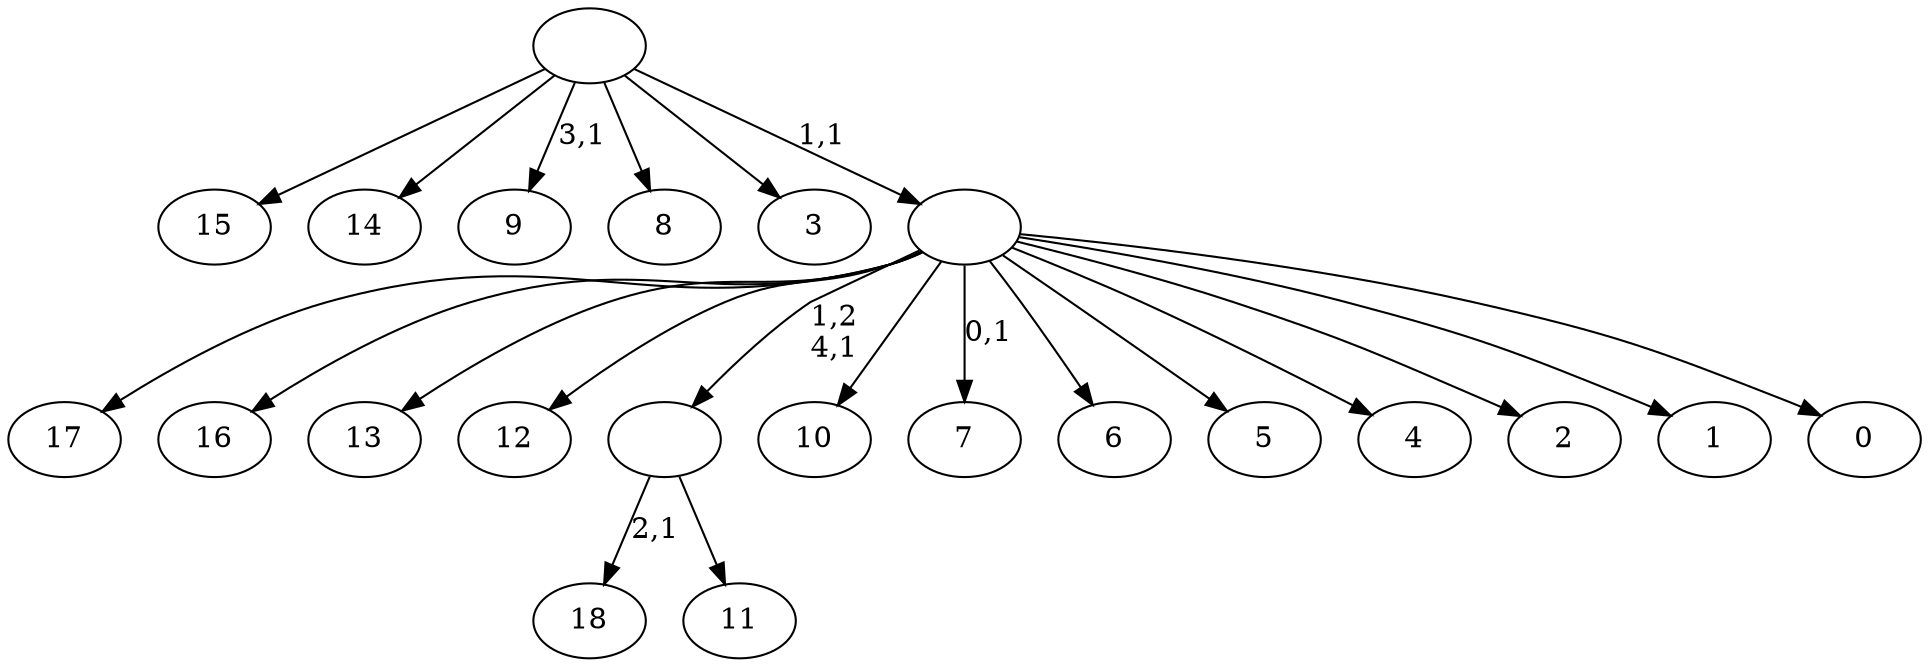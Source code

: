 digraph T {
	24 [label="18"]
	22 [label="17"]
	21 [label="16"]
	20 [label="15"]
	19 [label="14"]
	18 [label="13"]
	17 [label="12"]
	16 [label="11"]
	15 [label=""]
	14 [label="10"]
	13 [label="9"]
	11 [label="8"]
	10 [label="7"]
	8 [label="6"]
	7 [label="5"]
	6 [label="4"]
	5 [label="3"]
	4 [label="2"]
	3 [label="1"]
	2 [label="0"]
	1 [label=""]
	0 [label=""]
	15 -> 24 [label="2,1"]
	15 -> 16 [label=""]
	1 -> 10 [label="0,1"]
	1 -> 22 [label=""]
	1 -> 21 [label=""]
	1 -> 18 [label=""]
	1 -> 17 [label=""]
	1 -> 15 [label="1,2\n4,1"]
	1 -> 14 [label=""]
	1 -> 8 [label=""]
	1 -> 7 [label=""]
	1 -> 6 [label=""]
	1 -> 4 [label=""]
	1 -> 3 [label=""]
	1 -> 2 [label=""]
	0 -> 13 [label="3,1"]
	0 -> 20 [label=""]
	0 -> 19 [label=""]
	0 -> 11 [label=""]
	0 -> 5 [label=""]
	0 -> 1 [label="1,1"]
}
